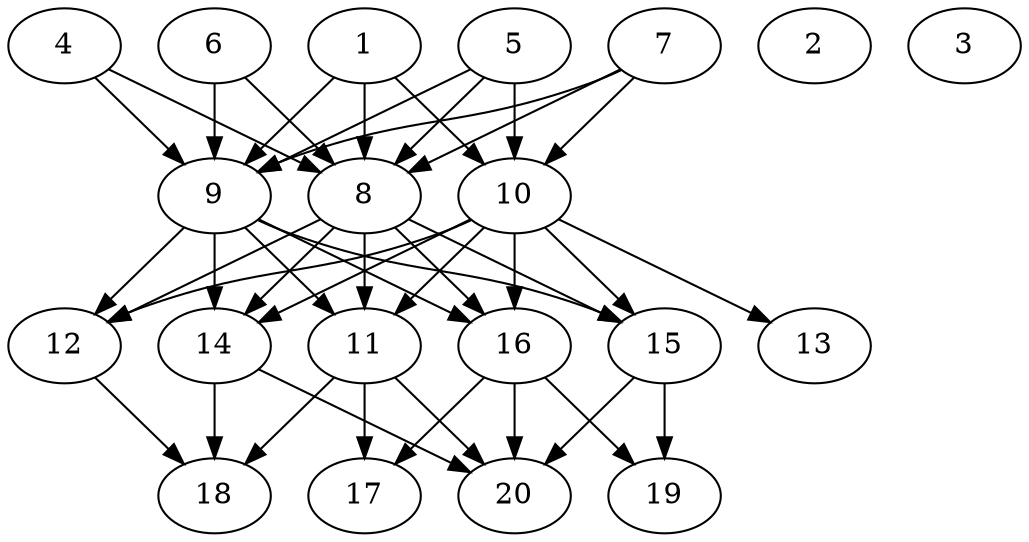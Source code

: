 // DAG automatically generated by daggen at Tue Jul 23 14:33:40 2019
// ./daggen --dot -n 20 --ccr 0.3 --fat 0.6 --regular 0.5 --density 0.8 --mindata 5242880 --maxdata 52428800 
digraph G {
  1 [size="123695787", alpha="0.07", expect_size="37108736"] 
  1 -> 8 [size ="37108736"]
  1 -> 9 [size ="37108736"]
  1 -> 10 [size ="37108736"]
  2 [size="82978133", alpha="0.01", expect_size="24893440"] 
  3 [size="168116907", alpha="0.03", expect_size="50435072"] 
  4 [size="45892267", alpha="0.01", expect_size="13767680"] 
  4 -> 8 [size ="13767680"]
  4 -> 9 [size ="13767680"]
  5 [size="90327040", alpha="0.08", expect_size="27098112"] 
  5 -> 8 [size ="27098112"]
  5 -> 9 [size ="27098112"]
  5 -> 10 [size ="27098112"]
  6 [size="167451307", alpha="0.16", expect_size="50235392"] 
  6 -> 8 [size ="50235392"]
  6 -> 9 [size ="50235392"]
  7 [size="56593067", alpha="0.00", expect_size="16977920"] 
  7 -> 8 [size ="16977920"]
  7 -> 9 [size ="16977920"]
  7 -> 10 [size ="16977920"]
  8 [size="101365760", alpha="0.01", expect_size="30409728"] 
  8 -> 11 [size ="30409728"]
  8 -> 12 [size ="30409728"]
  8 -> 14 [size ="30409728"]
  8 -> 15 [size ="30409728"]
  8 -> 16 [size ="30409728"]
  9 [size="131461120", alpha="0.12", expect_size="39438336"] 
  9 -> 11 [size ="39438336"]
  9 -> 12 [size ="39438336"]
  9 -> 14 [size ="39438336"]
  9 -> 15 [size ="39438336"]
  9 -> 16 [size ="39438336"]
  10 [size="103577600", alpha="0.03", expect_size="31073280"] 
  10 -> 11 [size ="31073280"]
  10 -> 12 [size ="31073280"]
  10 -> 13 [size ="31073280"]
  10 -> 14 [size ="31073280"]
  10 -> 15 [size ="31073280"]
  10 -> 16 [size ="31073280"]
  11 [size="102830080", alpha="0.12", expect_size="30849024"] 
  11 -> 17 [size ="30849024"]
  11 -> 18 [size ="30849024"]
  11 -> 20 [size ="30849024"]
  12 [size="156002987", alpha="0.19", expect_size="46800896"] 
  12 -> 18 [size ="46800896"]
  13 [size="165676373", alpha="0.01", expect_size="49702912"] 
  14 [size="31040853", alpha="0.14", expect_size="9312256"] 
  14 -> 18 [size ="9312256"]
  14 -> 20 [size ="9312256"]
  15 [size="38406827", alpha="0.06", expect_size="11522048"] 
  15 -> 19 [size ="11522048"]
  15 -> 20 [size ="11522048"]
  16 [size="102843733", alpha="0.12", expect_size="30853120"] 
  16 -> 17 [size ="30853120"]
  16 -> 19 [size ="30853120"]
  16 -> 20 [size ="30853120"]
  17 [size="69212160", alpha="0.03", expect_size="20763648"] 
  18 [size="70345387", alpha="0.09", expect_size="21103616"] 
  19 [size="81530880", alpha="0.01", expect_size="24459264"] 
  20 [size="19281920", alpha="0.12", expect_size="5784576"] 
}
